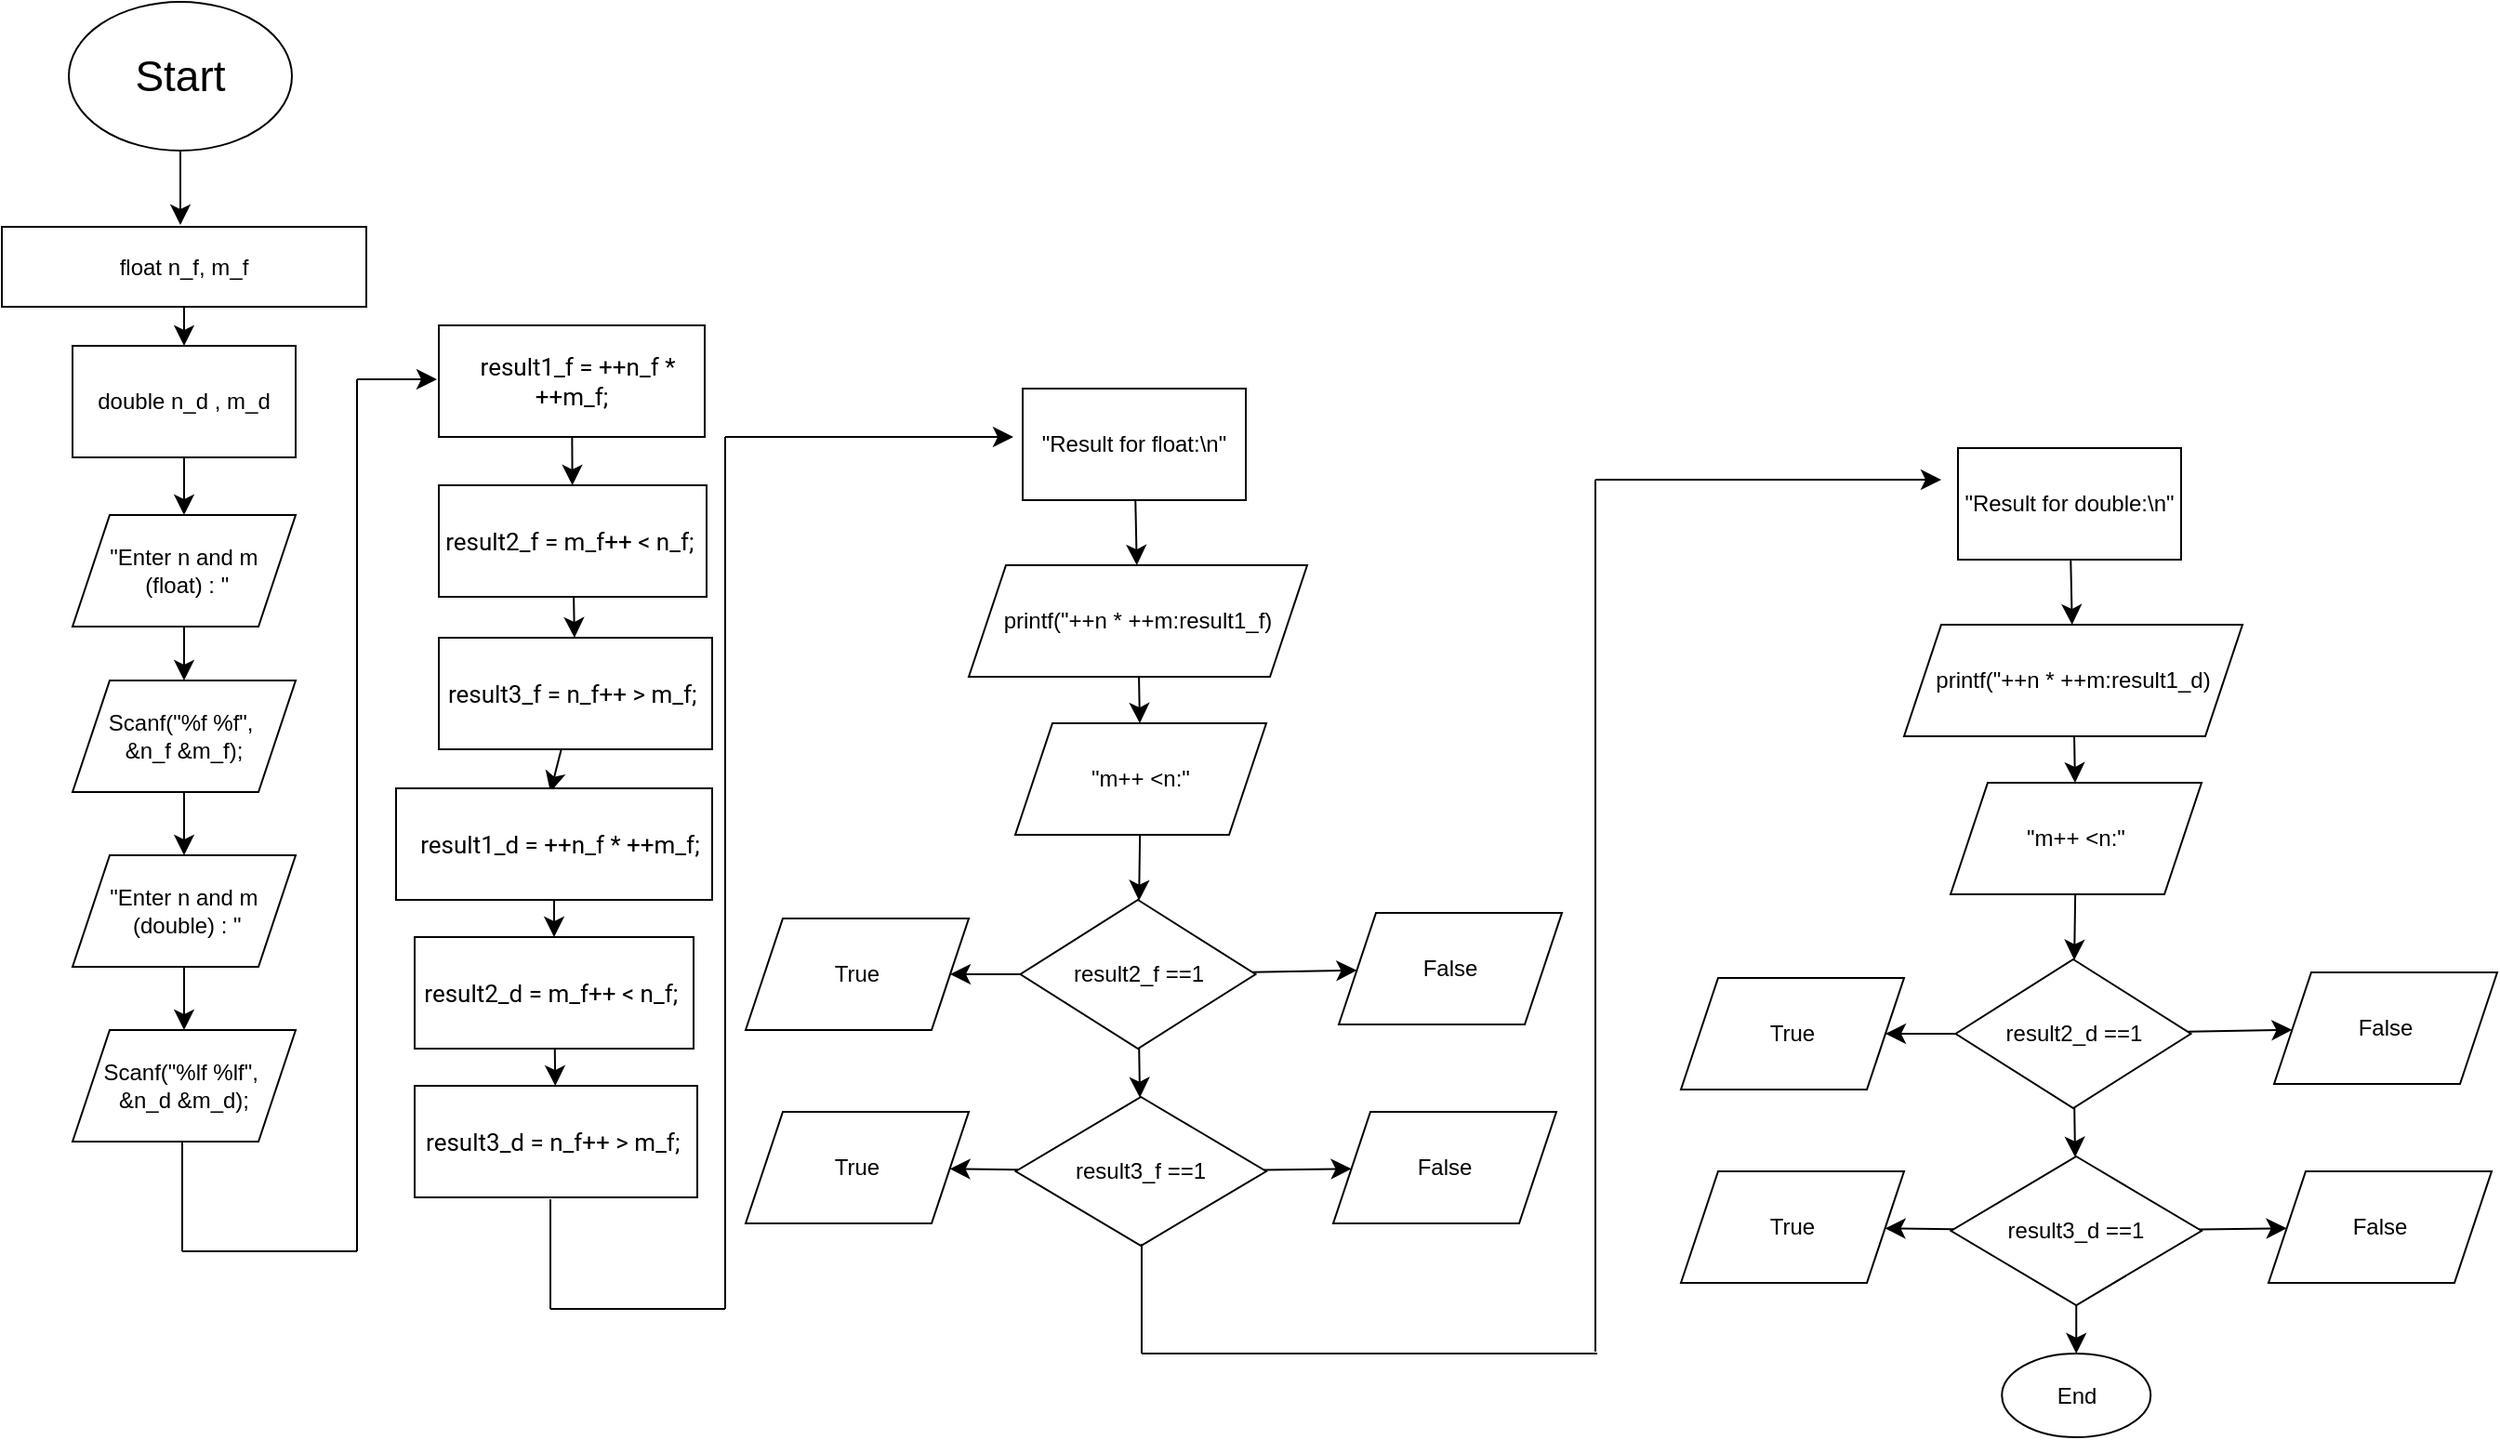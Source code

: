 <mxfile version="24.8.3">
  <diagram name="Сторінка-1" id="NaJE25BGidthSsE0uUUm">
    <mxGraphModel dx="1345" dy="908" grid="0" gridSize="10" guides="1" tooltips="1" connect="1" arrows="1" fold="1" page="0" pageScale="1" pageWidth="827" pageHeight="1169" math="0" shadow="0">
      <root>
        <mxCell id="0" />
        <mxCell id="1" parent="0" />
        <mxCell id="9kH4HGAwktFMm__chcmO-3" value="" style="edgeStyle=none;curved=1;rounded=0;orthogonalLoop=1;jettySize=auto;html=1;fontSize=12;startSize=8;endSize=8;" edge="1" parent="1" source="9kH4HGAwktFMm__chcmO-1">
          <mxGeometry relative="1" as="geometry">
            <mxPoint x="227" y="143" as="targetPoint" />
          </mxGeometry>
        </mxCell>
        <mxCell id="9kH4HGAwktFMm__chcmO-1" value="&lt;font style=&quot;font-size: 23px;&quot;&gt;Start&lt;/font&gt;" style="ellipse;whiteSpace=wrap;html=1;" vertex="1" parent="1">
          <mxGeometry x="167" y="23" width="120" height="80" as="geometry" />
        </mxCell>
        <mxCell id="9kH4HGAwktFMm__chcmO-24" value="" style="edgeStyle=none;curved=1;rounded=0;orthogonalLoop=1;jettySize=auto;html=1;fontSize=12;startSize=8;endSize=8;" edge="1" parent="1" source="9kH4HGAwktFMm__chcmO-21" target="9kH4HGAwktFMm__chcmO-23">
          <mxGeometry relative="1" as="geometry" />
        </mxCell>
        <mxCell id="9kH4HGAwktFMm__chcmO-21" value="float n_f, m_f" style="rounded=0;whiteSpace=wrap;html=1;" vertex="1" parent="1">
          <mxGeometry x="131" y="144" width="196" height="43" as="geometry" />
        </mxCell>
        <mxCell id="9kH4HGAwktFMm__chcmO-26" value="" style="edgeStyle=none;curved=1;rounded=0;orthogonalLoop=1;jettySize=auto;html=1;fontSize=12;startSize=8;endSize=8;" edge="1" parent="1" source="9kH4HGAwktFMm__chcmO-23" target="9kH4HGAwktFMm__chcmO-25">
          <mxGeometry relative="1" as="geometry" />
        </mxCell>
        <mxCell id="9kH4HGAwktFMm__chcmO-23" value="double n_d , m_d" style="whiteSpace=wrap;html=1;rounded=0;" vertex="1" parent="1">
          <mxGeometry x="169" y="208" width="120" height="60" as="geometry" />
        </mxCell>
        <mxCell id="9kH4HGAwktFMm__chcmO-30" value="" style="edgeStyle=none;curved=1;rounded=0;orthogonalLoop=1;jettySize=auto;html=1;fontSize=12;startSize=8;endSize=8;" edge="1" parent="1" source="9kH4HGAwktFMm__chcmO-25" target="9kH4HGAwktFMm__chcmO-29">
          <mxGeometry relative="1" as="geometry" />
        </mxCell>
        <mxCell id="9kH4HGAwktFMm__chcmO-25" value="&quot;Enter n and m&lt;div&gt;&amp;nbsp;(float) : &quot;&lt;/div&gt;" style="shape=parallelogram;perimeter=parallelogramPerimeter;whiteSpace=wrap;html=1;fixedSize=1;rounded=0;" vertex="1" parent="1">
          <mxGeometry x="169" y="299" width="120" height="60" as="geometry" />
        </mxCell>
        <mxCell id="9kH4HGAwktFMm__chcmO-32" value="" style="edgeStyle=none;curved=1;rounded=0;orthogonalLoop=1;jettySize=auto;html=1;fontSize=12;startSize=8;endSize=8;" edge="1" parent="1" source="9kH4HGAwktFMm__chcmO-29" target="9kH4HGAwktFMm__chcmO-31">
          <mxGeometry relative="1" as="geometry" />
        </mxCell>
        <mxCell id="9kH4HGAwktFMm__chcmO-29" value="Scanf(&quot;%f %f&quot;,&amp;nbsp;&lt;div&gt;&amp;amp;n_f &amp;amp;m_f);&lt;/div&gt;" style="shape=parallelogram;perimeter=parallelogramPerimeter;whiteSpace=wrap;html=1;fixedSize=1;rounded=0;" vertex="1" parent="1">
          <mxGeometry x="169" y="388" width="120" height="60" as="geometry" />
        </mxCell>
        <mxCell id="9kH4HGAwktFMm__chcmO-35" value="" style="edgeStyle=none;curved=1;rounded=0;orthogonalLoop=1;jettySize=auto;html=1;fontSize=12;startSize=8;endSize=8;" edge="1" parent="1" source="9kH4HGAwktFMm__chcmO-31" target="9kH4HGAwktFMm__chcmO-34">
          <mxGeometry relative="1" as="geometry" />
        </mxCell>
        <mxCell id="9kH4HGAwktFMm__chcmO-31" value="&quot;Enter n and m&lt;div&gt;&amp;nbsp;(double) : &quot;&lt;/div&gt;" style="shape=parallelogram;perimeter=parallelogramPerimeter;whiteSpace=wrap;html=1;fixedSize=1;rounded=0;" vertex="1" parent="1">
          <mxGeometry x="169" y="482" width="120" height="60" as="geometry" />
        </mxCell>
        <mxCell id="9kH4HGAwktFMm__chcmO-34" value="Scanf(&quot;%lf %lf&quot;,&amp;nbsp;&lt;div&gt;&amp;amp;n_d &amp;amp;m_d);&lt;/div&gt;" style="shape=parallelogram;perimeter=parallelogramPerimeter;whiteSpace=wrap;html=1;fixedSize=1;rounded=0;" vertex="1" parent="1">
          <mxGeometry x="169" y="576" width="120" height="60" as="geometry" />
        </mxCell>
        <mxCell id="9kH4HGAwktFMm__chcmO-38" value="" style="endArrow=none;html=1;rounded=0;fontSize=12;startSize=8;endSize=8;curved=1;" edge="1" parent="1">
          <mxGeometry width="50" height="50" relative="1" as="geometry">
            <mxPoint x="228" y="636" as="sourcePoint" />
            <mxPoint x="228" y="695" as="targetPoint" />
          </mxGeometry>
        </mxCell>
        <mxCell id="9kH4HGAwktFMm__chcmO-39" value="" style="endArrow=none;html=1;rounded=0;fontSize=12;startSize=8;endSize=8;curved=1;" edge="1" parent="1">
          <mxGeometry width="50" height="50" relative="1" as="geometry">
            <mxPoint x="228" y="695" as="sourcePoint" />
            <mxPoint x="322" y="695" as="targetPoint" />
          </mxGeometry>
        </mxCell>
        <mxCell id="9kH4HGAwktFMm__chcmO-40" value="" style="endArrow=none;html=1;rounded=0;fontSize=12;startSize=8;endSize=8;curved=1;" edge="1" parent="1">
          <mxGeometry width="50" height="50" relative="1" as="geometry">
            <mxPoint x="322" y="226" as="sourcePoint" />
            <mxPoint x="322" y="695" as="targetPoint" />
          </mxGeometry>
        </mxCell>
        <mxCell id="9kH4HGAwktFMm__chcmO-41" value="" style="endArrow=classic;html=1;rounded=0;fontSize=12;startSize=8;endSize=8;curved=1;" edge="1" parent="1">
          <mxGeometry width="50" height="50" relative="1" as="geometry">
            <mxPoint x="322" y="226" as="sourcePoint" />
            <mxPoint x="365" y="226" as="targetPoint" />
          </mxGeometry>
        </mxCell>
        <mxCell id="9kH4HGAwktFMm__chcmO-44" value="" style="edgeStyle=none;curved=1;rounded=0;orthogonalLoop=1;jettySize=auto;html=1;fontSize=12;startSize=8;endSize=8;" edge="1" parent="1" source="9kH4HGAwktFMm__chcmO-42" target="9kH4HGAwktFMm__chcmO-43">
          <mxGeometry relative="1" as="geometry" />
        </mxCell>
        <mxCell id="9kH4HGAwktFMm__chcmO-42" value="&lt;span style=&quot;font-family: Roboto, -apple-system, &amp;quot;apple color emoji&amp;quot;, BlinkMacSystemFont, &amp;quot;Segoe UI&amp;quot;, Roboto, Oxygen-Sans, Ubuntu, Cantarell, &amp;quot;Helvetica Neue&amp;quot;, sans-serif; font-size: 13px; text-align: start; white-space-collapse: preserve;&quot;&gt;  result1_f = ++n_f * ++m_f;&lt;br&gt;&lt;/span&gt;" style="rounded=0;whiteSpace=wrap;html=1;" vertex="1" parent="1">
          <mxGeometry x="366" y="197" width="143" height="60" as="geometry" />
        </mxCell>
        <mxCell id="9kH4HGAwktFMm__chcmO-46" value="" style="edgeStyle=none;curved=1;rounded=0;orthogonalLoop=1;jettySize=auto;html=1;fontSize=12;startSize=8;endSize=8;" edge="1" parent="1" source="9kH4HGAwktFMm__chcmO-43" target="9kH4HGAwktFMm__chcmO-45">
          <mxGeometry relative="1" as="geometry" />
        </mxCell>
        <mxCell id="9kH4HGAwktFMm__chcmO-43" value="&lt;span style=&quot;font-family: Roboto, -apple-system, &amp;quot;apple color emoji&amp;quot;, BlinkMacSystemFont, &amp;quot;Segoe UI&amp;quot;, Roboto, Oxygen-Sans, Ubuntu, Cantarell, &amp;quot;Helvetica Neue&amp;quot;, sans-serif; font-size: 13px; text-align: start; white-space-collapse: preserve;&quot;&gt;result2_f = m_f++ &amp;lt; n_f; &lt;/span&gt;&lt;span style=&quot;font-family: Roboto, -apple-system, &amp;quot;apple color emoji&amp;quot;, BlinkMacSystemFont, &amp;quot;Segoe UI&amp;quot;, Roboto, Oxygen-Sans, Ubuntu, Cantarell, &amp;quot;Helvetica Neue&amp;quot;, sans-serif; font-size: 13px; text-align: start; white-space-collapse: preserve;&quot;&gt;&lt;/span&gt;" style="rounded=0;whiteSpace=wrap;html=1;" vertex="1" parent="1">
          <mxGeometry x="366" y="283" width="144" height="60" as="geometry" />
        </mxCell>
        <mxCell id="9kH4HGAwktFMm__chcmO-48" value="" style="edgeStyle=none;curved=1;rounded=0;orthogonalLoop=1;jettySize=auto;html=1;fontSize=12;startSize=8;endSize=8;" edge="1" parent="1" source="9kH4HGAwktFMm__chcmO-45">
          <mxGeometry relative="1" as="geometry">
            <mxPoint x="426" y="448" as="targetPoint" />
          </mxGeometry>
        </mxCell>
        <mxCell id="9kH4HGAwktFMm__chcmO-45" value="&lt;span style=&quot;font-family: Roboto, -apple-system, &amp;quot;apple color emoji&amp;quot;, BlinkMacSystemFont, &amp;quot;Segoe UI&amp;quot;, Roboto, Oxygen-Sans, Ubuntu, Cantarell, &amp;quot;Helvetica Neue&amp;quot;, sans-serif; text-align: start; white-space-collapse: preserve;&quot;&gt;&lt;font style=&quot;font-size: 13px;&quot;&gt;result3_f = n_f++ &amp;gt; m_f; &lt;/font&gt;&lt;/span&gt;" style="rounded=0;whiteSpace=wrap;html=1;" vertex="1" parent="1">
          <mxGeometry x="366" y="365" width="147" height="60" as="geometry" />
        </mxCell>
        <mxCell id="9kH4HGAwktFMm__chcmO-51" style="edgeStyle=none;curved=1;rounded=0;orthogonalLoop=1;jettySize=auto;html=1;fontSize=12;startSize=8;endSize=8;" edge="1" parent="1" source="9kH4HGAwktFMm__chcmO-49" target="9kH4HGAwktFMm__chcmO-50">
          <mxGeometry relative="1" as="geometry" />
        </mxCell>
        <mxCell id="9kH4HGAwktFMm__chcmO-49" value="&lt;span style=&quot;font-family: Roboto, -apple-system, &amp;quot;apple color emoji&amp;quot;, BlinkMacSystemFont, &amp;quot;Segoe UI&amp;quot;, Roboto, Oxygen-Sans, Ubuntu, Cantarell, &amp;quot;Helvetica Neue&amp;quot;, sans-serif; font-size: 13px; text-align: start; white-space-collapse: preserve;&quot;&gt;  result1_d = ++n_f * ++m_f;&lt;br&gt;&lt;/span&gt;" style="rounded=0;whiteSpace=wrap;html=1;" vertex="1" parent="1">
          <mxGeometry x="343" y="446" width="170" height="60" as="geometry" />
        </mxCell>
        <mxCell id="9kH4HGAwktFMm__chcmO-53" style="edgeStyle=none;curved=1;rounded=0;orthogonalLoop=1;jettySize=auto;html=1;fontSize=12;startSize=8;endSize=8;" edge="1" parent="1" source="9kH4HGAwktFMm__chcmO-50" target="9kH4HGAwktFMm__chcmO-52">
          <mxGeometry relative="1" as="geometry" />
        </mxCell>
        <mxCell id="9kH4HGAwktFMm__chcmO-50" value="&lt;span style=&quot;font-family: Roboto, -apple-system, &amp;quot;apple color emoji&amp;quot;, BlinkMacSystemFont, &amp;quot;Segoe UI&amp;quot;, Roboto, Oxygen-Sans, Ubuntu, Cantarell, &amp;quot;Helvetica Neue&amp;quot;, sans-serif; font-size: 13px; text-align: start; white-space-collapse: preserve;&quot;&gt;result2_d = m_f++ &amp;lt; n_f; &lt;/span&gt;&lt;span style=&quot;font-family: Roboto, -apple-system, &amp;quot;apple color emoji&amp;quot;, BlinkMacSystemFont, &amp;quot;Segoe UI&amp;quot;, Roboto, Oxygen-Sans, Ubuntu, Cantarell, &amp;quot;Helvetica Neue&amp;quot;, sans-serif; font-size: 13px; text-align: start; white-space-collapse: preserve;&quot;&gt;&lt;/span&gt;" style="rounded=0;whiteSpace=wrap;html=1;" vertex="1" parent="1">
          <mxGeometry x="353" y="526" width="150" height="60" as="geometry" />
        </mxCell>
        <mxCell id="9kH4HGAwktFMm__chcmO-52" value="&lt;span style=&quot;font-family: Roboto, -apple-system, &amp;quot;apple color emoji&amp;quot;, BlinkMacSystemFont, &amp;quot;Segoe UI&amp;quot;, Roboto, Oxygen-Sans, Ubuntu, Cantarell, &amp;quot;Helvetica Neue&amp;quot;, sans-serif; text-align: start; white-space-collapse: preserve;&quot;&gt;&lt;font style=&quot;font-size: 13px;&quot;&gt;result3_d = n_f++ &amp;gt; m_f; &lt;/font&gt;&lt;/span&gt;" style="rounded=0;whiteSpace=wrap;html=1;" vertex="1" parent="1">
          <mxGeometry x="353" y="606" width="152" height="60" as="geometry" />
        </mxCell>
        <mxCell id="9kH4HGAwktFMm__chcmO-54" value="" style="endArrow=none;html=1;rounded=0;fontSize=12;startSize=8;endSize=8;curved=1;" edge="1" parent="1">
          <mxGeometry width="50" height="50" relative="1" as="geometry">
            <mxPoint x="426" y="667" as="sourcePoint" />
            <mxPoint x="426" y="726" as="targetPoint" />
          </mxGeometry>
        </mxCell>
        <mxCell id="9kH4HGAwktFMm__chcmO-55" value="" style="endArrow=none;html=1;rounded=0;fontSize=12;startSize=8;endSize=8;curved=1;" edge="1" parent="1">
          <mxGeometry width="50" height="50" relative="1" as="geometry">
            <mxPoint x="426" y="726" as="sourcePoint" />
            <mxPoint x="520" y="726" as="targetPoint" />
          </mxGeometry>
        </mxCell>
        <mxCell id="9kH4HGAwktFMm__chcmO-56" value="" style="endArrow=none;html=1;rounded=0;fontSize=12;startSize=8;endSize=8;curved=1;" edge="1" parent="1">
          <mxGeometry width="50" height="50" relative="1" as="geometry">
            <mxPoint x="520" y="257" as="sourcePoint" />
            <mxPoint x="520" y="726" as="targetPoint" />
          </mxGeometry>
        </mxCell>
        <mxCell id="9kH4HGAwktFMm__chcmO-57" value="" style="endArrow=classic;html=1;rounded=0;fontSize=12;startSize=8;endSize=8;curved=1;" edge="1" parent="1">
          <mxGeometry width="50" height="50" relative="1" as="geometry">
            <mxPoint x="520" y="257" as="sourcePoint" />
            <mxPoint x="675" y="257" as="targetPoint" />
          </mxGeometry>
        </mxCell>
        <mxCell id="9kH4HGAwktFMm__chcmO-64" value="" style="edgeStyle=none;curved=1;rounded=0;orthogonalLoop=1;jettySize=auto;html=1;fontSize=12;startSize=8;endSize=8;" edge="1" parent="1" source="9kH4HGAwktFMm__chcmO-60" target="9kH4HGAwktFMm__chcmO-63">
          <mxGeometry relative="1" as="geometry" />
        </mxCell>
        <mxCell id="9kH4HGAwktFMm__chcmO-60" value="&quot;Result for float:\n&quot;" style="rounded=0;whiteSpace=wrap;html=1;" vertex="1" parent="1">
          <mxGeometry x="680" y="231" width="120" height="60" as="geometry" />
        </mxCell>
        <mxCell id="9kH4HGAwktFMm__chcmO-66" value="" style="edgeStyle=none;curved=1;rounded=0;orthogonalLoop=1;jettySize=auto;html=1;fontSize=12;startSize=8;endSize=8;" edge="1" parent="1" source="9kH4HGAwktFMm__chcmO-63" target="9kH4HGAwktFMm__chcmO-65">
          <mxGeometry relative="1" as="geometry" />
        </mxCell>
        <mxCell id="9kH4HGAwktFMm__chcmO-63" value="printf(&quot;++n * ++m:result1_f)" style="shape=parallelogram;perimeter=parallelogramPerimeter;whiteSpace=wrap;html=1;fixedSize=1;rounded=0;" vertex="1" parent="1">
          <mxGeometry x="651" y="326" width="182" height="60" as="geometry" />
        </mxCell>
        <mxCell id="9kH4HGAwktFMm__chcmO-68" value="" style="edgeStyle=none;curved=1;rounded=0;orthogonalLoop=1;jettySize=auto;html=1;fontSize=12;startSize=8;endSize=8;" edge="1" parent="1" source="9kH4HGAwktFMm__chcmO-65" target="9kH4HGAwktFMm__chcmO-67">
          <mxGeometry relative="1" as="geometry" />
        </mxCell>
        <mxCell id="9kH4HGAwktFMm__chcmO-65" value="&quot;m++ &amp;lt;n:&quot;" style="shape=parallelogram;perimeter=parallelogramPerimeter;whiteSpace=wrap;html=1;fixedSize=1;rounded=0;" vertex="1" parent="1">
          <mxGeometry x="676" y="411" width="135" height="60" as="geometry" />
        </mxCell>
        <mxCell id="9kH4HGAwktFMm__chcmO-71" value="" style="edgeStyle=none;curved=1;rounded=0;orthogonalLoop=1;jettySize=auto;html=1;fontSize=12;startSize=8;endSize=8;" edge="1" parent="1" source="9kH4HGAwktFMm__chcmO-67" target="9kH4HGAwktFMm__chcmO-70">
          <mxGeometry relative="1" as="geometry" />
        </mxCell>
        <mxCell id="9kH4HGAwktFMm__chcmO-76" value="" style="edgeStyle=none;curved=1;rounded=0;orthogonalLoop=1;jettySize=auto;html=1;fontSize=12;startSize=8;endSize=8;" edge="1" parent="1" source="9kH4HGAwktFMm__chcmO-67" target="9kH4HGAwktFMm__chcmO-75">
          <mxGeometry relative="1" as="geometry" />
        </mxCell>
        <mxCell id="9kH4HGAwktFMm__chcmO-78" value="" style="edgeStyle=none;curved=1;rounded=0;orthogonalLoop=1;jettySize=auto;html=1;fontSize=12;startSize=8;endSize=8;" edge="1" parent="1" source="9kH4HGAwktFMm__chcmO-67" target="9kH4HGAwktFMm__chcmO-77">
          <mxGeometry relative="1" as="geometry" />
        </mxCell>
        <mxCell id="9kH4HGAwktFMm__chcmO-67" value="result2_f ==1" style="rhombus;whiteSpace=wrap;html=1;rounded=0;" vertex="1" parent="1">
          <mxGeometry x="678.75" y="506" width="126.5" height="80" as="geometry" />
        </mxCell>
        <mxCell id="9kH4HGAwktFMm__chcmO-70" value="False" style="shape=parallelogram;perimeter=parallelogramPerimeter;whiteSpace=wrap;html=1;fixedSize=1;rounded=0;" vertex="1" parent="1">
          <mxGeometry x="850" y="513" width="120" height="60" as="geometry" />
        </mxCell>
        <mxCell id="9kH4HGAwktFMm__chcmO-75" value="True" style="shape=parallelogram;perimeter=parallelogramPerimeter;whiteSpace=wrap;html=1;fixedSize=1;rounded=0;" vertex="1" parent="1">
          <mxGeometry x="531" y="516" width="120" height="60" as="geometry" />
        </mxCell>
        <mxCell id="9kH4HGAwktFMm__chcmO-80" value="" style="edgeStyle=none;curved=1;rounded=0;orthogonalLoop=1;jettySize=auto;html=1;fontSize=12;startSize=8;endSize=8;" edge="1" parent="1" source="9kH4HGAwktFMm__chcmO-77" target="9kH4HGAwktFMm__chcmO-79">
          <mxGeometry relative="1" as="geometry" />
        </mxCell>
        <mxCell id="9kH4HGAwktFMm__chcmO-83" value="" style="edgeStyle=none;curved=1;rounded=0;orthogonalLoop=1;jettySize=auto;html=1;fontSize=12;startSize=8;endSize=8;" edge="1" parent="1" source="9kH4HGAwktFMm__chcmO-77" target="9kH4HGAwktFMm__chcmO-82">
          <mxGeometry relative="1" as="geometry" />
        </mxCell>
        <mxCell id="9kH4HGAwktFMm__chcmO-77" value="result3_f ==1" style="rhombus;whiteSpace=wrap;html=1;rounded=0;" vertex="1" parent="1">
          <mxGeometry x="676.25" y="612" width="134.75" height="80" as="geometry" />
        </mxCell>
        <mxCell id="9kH4HGAwktFMm__chcmO-79" value="False" style="shape=parallelogram;perimeter=parallelogramPerimeter;whiteSpace=wrap;html=1;fixedSize=1;rounded=0;" vertex="1" parent="1">
          <mxGeometry x="847" y="620" width="120" height="60" as="geometry" />
        </mxCell>
        <mxCell id="9kH4HGAwktFMm__chcmO-82" value="True" style="shape=parallelogram;perimeter=parallelogramPerimeter;whiteSpace=wrap;html=1;fixedSize=1;rounded=0;" vertex="1" parent="1">
          <mxGeometry x="531" y="620" width="120" height="60" as="geometry" />
        </mxCell>
        <mxCell id="9kH4HGAwktFMm__chcmO-88" value="" style="endArrow=none;html=1;rounded=0;fontSize=12;startSize=8;endSize=8;curved=1;" edge="1" parent="1">
          <mxGeometry width="50" height="50" relative="1" as="geometry">
            <mxPoint x="744" y="691" as="sourcePoint" />
            <mxPoint x="744" y="750" as="targetPoint" />
          </mxGeometry>
        </mxCell>
        <mxCell id="9kH4HGAwktFMm__chcmO-89" value="" style="endArrow=none;html=1;rounded=0;fontSize=12;startSize=8;endSize=8;curved=1;" edge="1" parent="1">
          <mxGeometry width="50" height="50" relative="1" as="geometry">
            <mxPoint x="744" y="750" as="sourcePoint" />
            <mxPoint x="989" y="750" as="targetPoint" />
          </mxGeometry>
        </mxCell>
        <mxCell id="9kH4HGAwktFMm__chcmO-90" value="" style="endArrow=none;html=1;rounded=0;fontSize=12;startSize=8;endSize=8;curved=1;" edge="1" parent="1">
          <mxGeometry width="50" height="50" relative="1" as="geometry">
            <mxPoint x="988" y="280" as="sourcePoint" />
            <mxPoint x="988" y="749" as="targetPoint" />
          </mxGeometry>
        </mxCell>
        <mxCell id="9kH4HGAwktFMm__chcmO-91" value="" style="endArrow=classic;html=1;rounded=0;fontSize=12;startSize=8;endSize=8;curved=1;" edge="1" parent="1">
          <mxGeometry width="50" height="50" relative="1" as="geometry">
            <mxPoint x="988" y="280" as="sourcePoint" />
            <mxPoint x="1174" y="280" as="targetPoint" />
          </mxGeometry>
        </mxCell>
        <mxCell id="9kH4HGAwktFMm__chcmO-92" value="" style="edgeStyle=none;curved=1;rounded=0;orthogonalLoop=1;jettySize=auto;html=1;fontSize=12;startSize=8;endSize=8;" edge="1" parent="1" source="9kH4HGAwktFMm__chcmO-93" target="9kH4HGAwktFMm__chcmO-95">
          <mxGeometry relative="1" as="geometry" />
        </mxCell>
        <mxCell id="9kH4HGAwktFMm__chcmO-93" value="&quot;Result for double:\n&quot;" style="rounded=0;whiteSpace=wrap;html=1;" vertex="1" parent="1">
          <mxGeometry x="1183" y="263" width="120" height="60" as="geometry" />
        </mxCell>
        <mxCell id="9kH4HGAwktFMm__chcmO-94" value="" style="edgeStyle=none;curved=1;rounded=0;orthogonalLoop=1;jettySize=auto;html=1;fontSize=12;startSize=8;endSize=8;" edge="1" parent="1" source="9kH4HGAwktFMm__chcmO-95" target="9kH4HGAwktFMm__chcmO-97">
          <mxGeometry relative="1" as="geometry" />
        </mxCell>
        <mxCell id="9kH4HGAwktFMm__chcmO-95" value="printf(&quot;++n * ++m:result1_d)" style="shape=parallelogram;perimeter=parallelogramPerimeter;whiteSpace=wrap;html=1;fixedSize=1;rounded=0;" vertex="1" parent="1">
          <mxGeometry x="1154" y="358" width="182" height="60" as="geometry" />
        </mxCell>
        <mxCell id="9kH4HGAwktFMm__chcmO-96" value="" style="edgeStyle=none;curved=1;rounded=0;orthogonalLoop=1;jettySize=auto;html=1;fontSize=12;startSize=8;endSize=8;" edge="1" parent="1" source="9kH4HGAwktFMm__chcmO-97" target="9kH4HGAwktFMm__chcmO-101">
          <mxGeometry relative="1" as="geometry" />
        </mxCell>
        <mxCell id="9kH4HGAwktFMm__chcmO-97" value="&quot;m++ &amp;lt;n:&quot;" style="shape=parallelogram;perimeter=parallelogramPerimeter;whiteSpace=wrap;html=1;fixedSize=1;rounded=0;" vertex="1" parent="1">
          <mxGeometry x="1179" y="443" width="135" height="60" as="geometry" />
        </mxCell>
        <mxCell id="9kH4HGAwktFMm__chcmO-98" value="" style="edgeStyle=none;curved=1;rounded=0;orthogonalLoop=1;jettySize=auto;html=1;fontSize=12;startSize=8;endSize=8;" edge="1" parent="1" source="9kH4HGAwktFMm__chcmO-101" target="9kH4HGAwktFMm__chcmO-102">
          <mxGeometry relative="1" as="geometry" />
        </mxCell>
        <mxCell id="9kH4HGAwktFMm__chcmO-99" value="" style="edgeStyle=none;curved=1;rounded=0;orthogonalLoop=1;jettySize=auto;html=1;fontSize=12;startSize=8;endSize=8;" edge="1" parent="1" source="9kH4HGAwktFMm__chcmO-101" target="9kH4HGAwktFMm__chcmO-103">
          <mxGeometry relative="1" as="geometry" />
        </mxCell>
        <mxCell id="9kH4HGAwktFMm__chcmO-100" value="" style="edgeStyle=none;curved=1;rounded=0;orthogonalLoop=1;jettySize=auto;html=1;fontSize=12;startSize=8;endSize=8;" edge="1" parent="1" source="9kH4HGAwktFMm__chcmO-101" target="9kH4HGAwktFMm__chcmO-106">
          <mxGeometry relative="1" as="geometry" />
        </mxCell>
        <mxCell id="9kH4HGAwktFMm__chcmO-101" value="result2_d ==1" style="rhombus;whiteSpace=wrap;html=1;rounded=0;" vertex="1" parent="1">
          <mxGeometry x="1181.75" y="538" width="126.5" height="80" as="geometry" />
        </mxCell>
        <mxCell id="9kH4HGAwktFMm__chcmO-102" value="False" style="shape=parallelogram;perimeter=parallelogramPerimeter;whiteSpace=wrap;html=1;fixedSize=1;rounded=0;" vertex="1" parent="1">
          <mxGeometry x="1353" y="545" width="120" height="60" as="geometry" />
        </mxCell>
        <mxCell id="9kH4HGAwktFMm__chcmO-103" value="True" style="shape=parallelogram;perimeter=parallelogramPerimeter;whiteSpace=wrap;html=1;fixedSize=1;rounded=0;" vertex="1" parent="1">
          <mxGeometry x="1034" y="548" width="120" height="60" as="geometry" />
        </mxCell>
        <mxCell id="9kH4HGAwktFMm__chcmO-104" value="" style="edgeStyle=none;curved=1;rounded=0;orthogonalLoop=1;jettySize=auto;html=1;fontSize=12;startSize=8;endSize=8;" edge="1" parent="1" source="9kH4HGAwktFMm__chcmO-106" target="9kH4HGAwktFMm__chcmO-107">
          <mxGeometry relative="1" as="geometry" />
        </mxCell>
        <mxCell id="9kH4HGAwktFMm__chcmO-105" value="" style="edgeStyle=none;curved=1;rounded=0;orthogonalLoop=1;jettySize=auto;html=1;fontSize=12;startSize=8;endSize=8;" edge="1" parent="1" source="9kH4HGAwktFMm__chcmO-106" target="9kH4HGAwktFMm__chcmO-108">
          <mxGeometry relative="1" as="geometry" />
        </mxCell>
        <mxCell id="9kH4HGAwktFMm__chcmO-110" value="" style="edgeStyle=none;curved=1;rounded=0;orthogonalLoop=1;jettySize=auto;html=1;fontSize=12;startSize=8;endSize=8;" edge="1" parent="1" source="9kH4HGAwktFMm__chcmO-106" target="9kH4HGAwktFMm__chcmO-109">
          <mxGeometry relative="1" as="geometry" />
        </mxCell>
        <mxCell id="9kH4HGAwktFMm__chcmO-106" value="result3_d ==1" style="rhombus;whiteSpace=wrap;html=1;rounded=0;" vertex="1" parent="1">
          <mxGeometry x="1179.25" y="644" width="134.75" height="80" as="geometry" />
        </mxCell>
        <mxCell id="9kH4HGAwktFMm__chcmO-107" value="False" style="shape=parallelogram;perimeter=parallelogramPerimeter;whiteSpace=wrap;html=1;fixedSize=1;rounded=0;" vertex="1" parent="1">
          <mxGeometry x="1350" y="652" width="120" height="60" as="geometry" />
        </mxCell>
        <mxCell id="9kH4HGAwktFMm__chcmO-108" value="True" style="shape=parallelogram;perimeter=parallelogramPerimeter;whiteSpace=wrap;html=1;fixedSize=1;rounded=0;" vertex="1" parent="1">
          <mxGeometry x="1034" y="652" width="120" height="60" as="geometry" />
        </mxCell>
        <mxCell id="9kH4HGAwktFMm__chcmO-109" value="End" style="ellipse;whiteSpace=wrap;html=1;rounded=0;" vertex="1" parent="1">
          <mxGeometry x="1206.62" y="750" width="80" height="45" as="geometry" />
        </mxCell>
      </root>
    </mxGraphModel>
  </diagram>
</mxfile>

